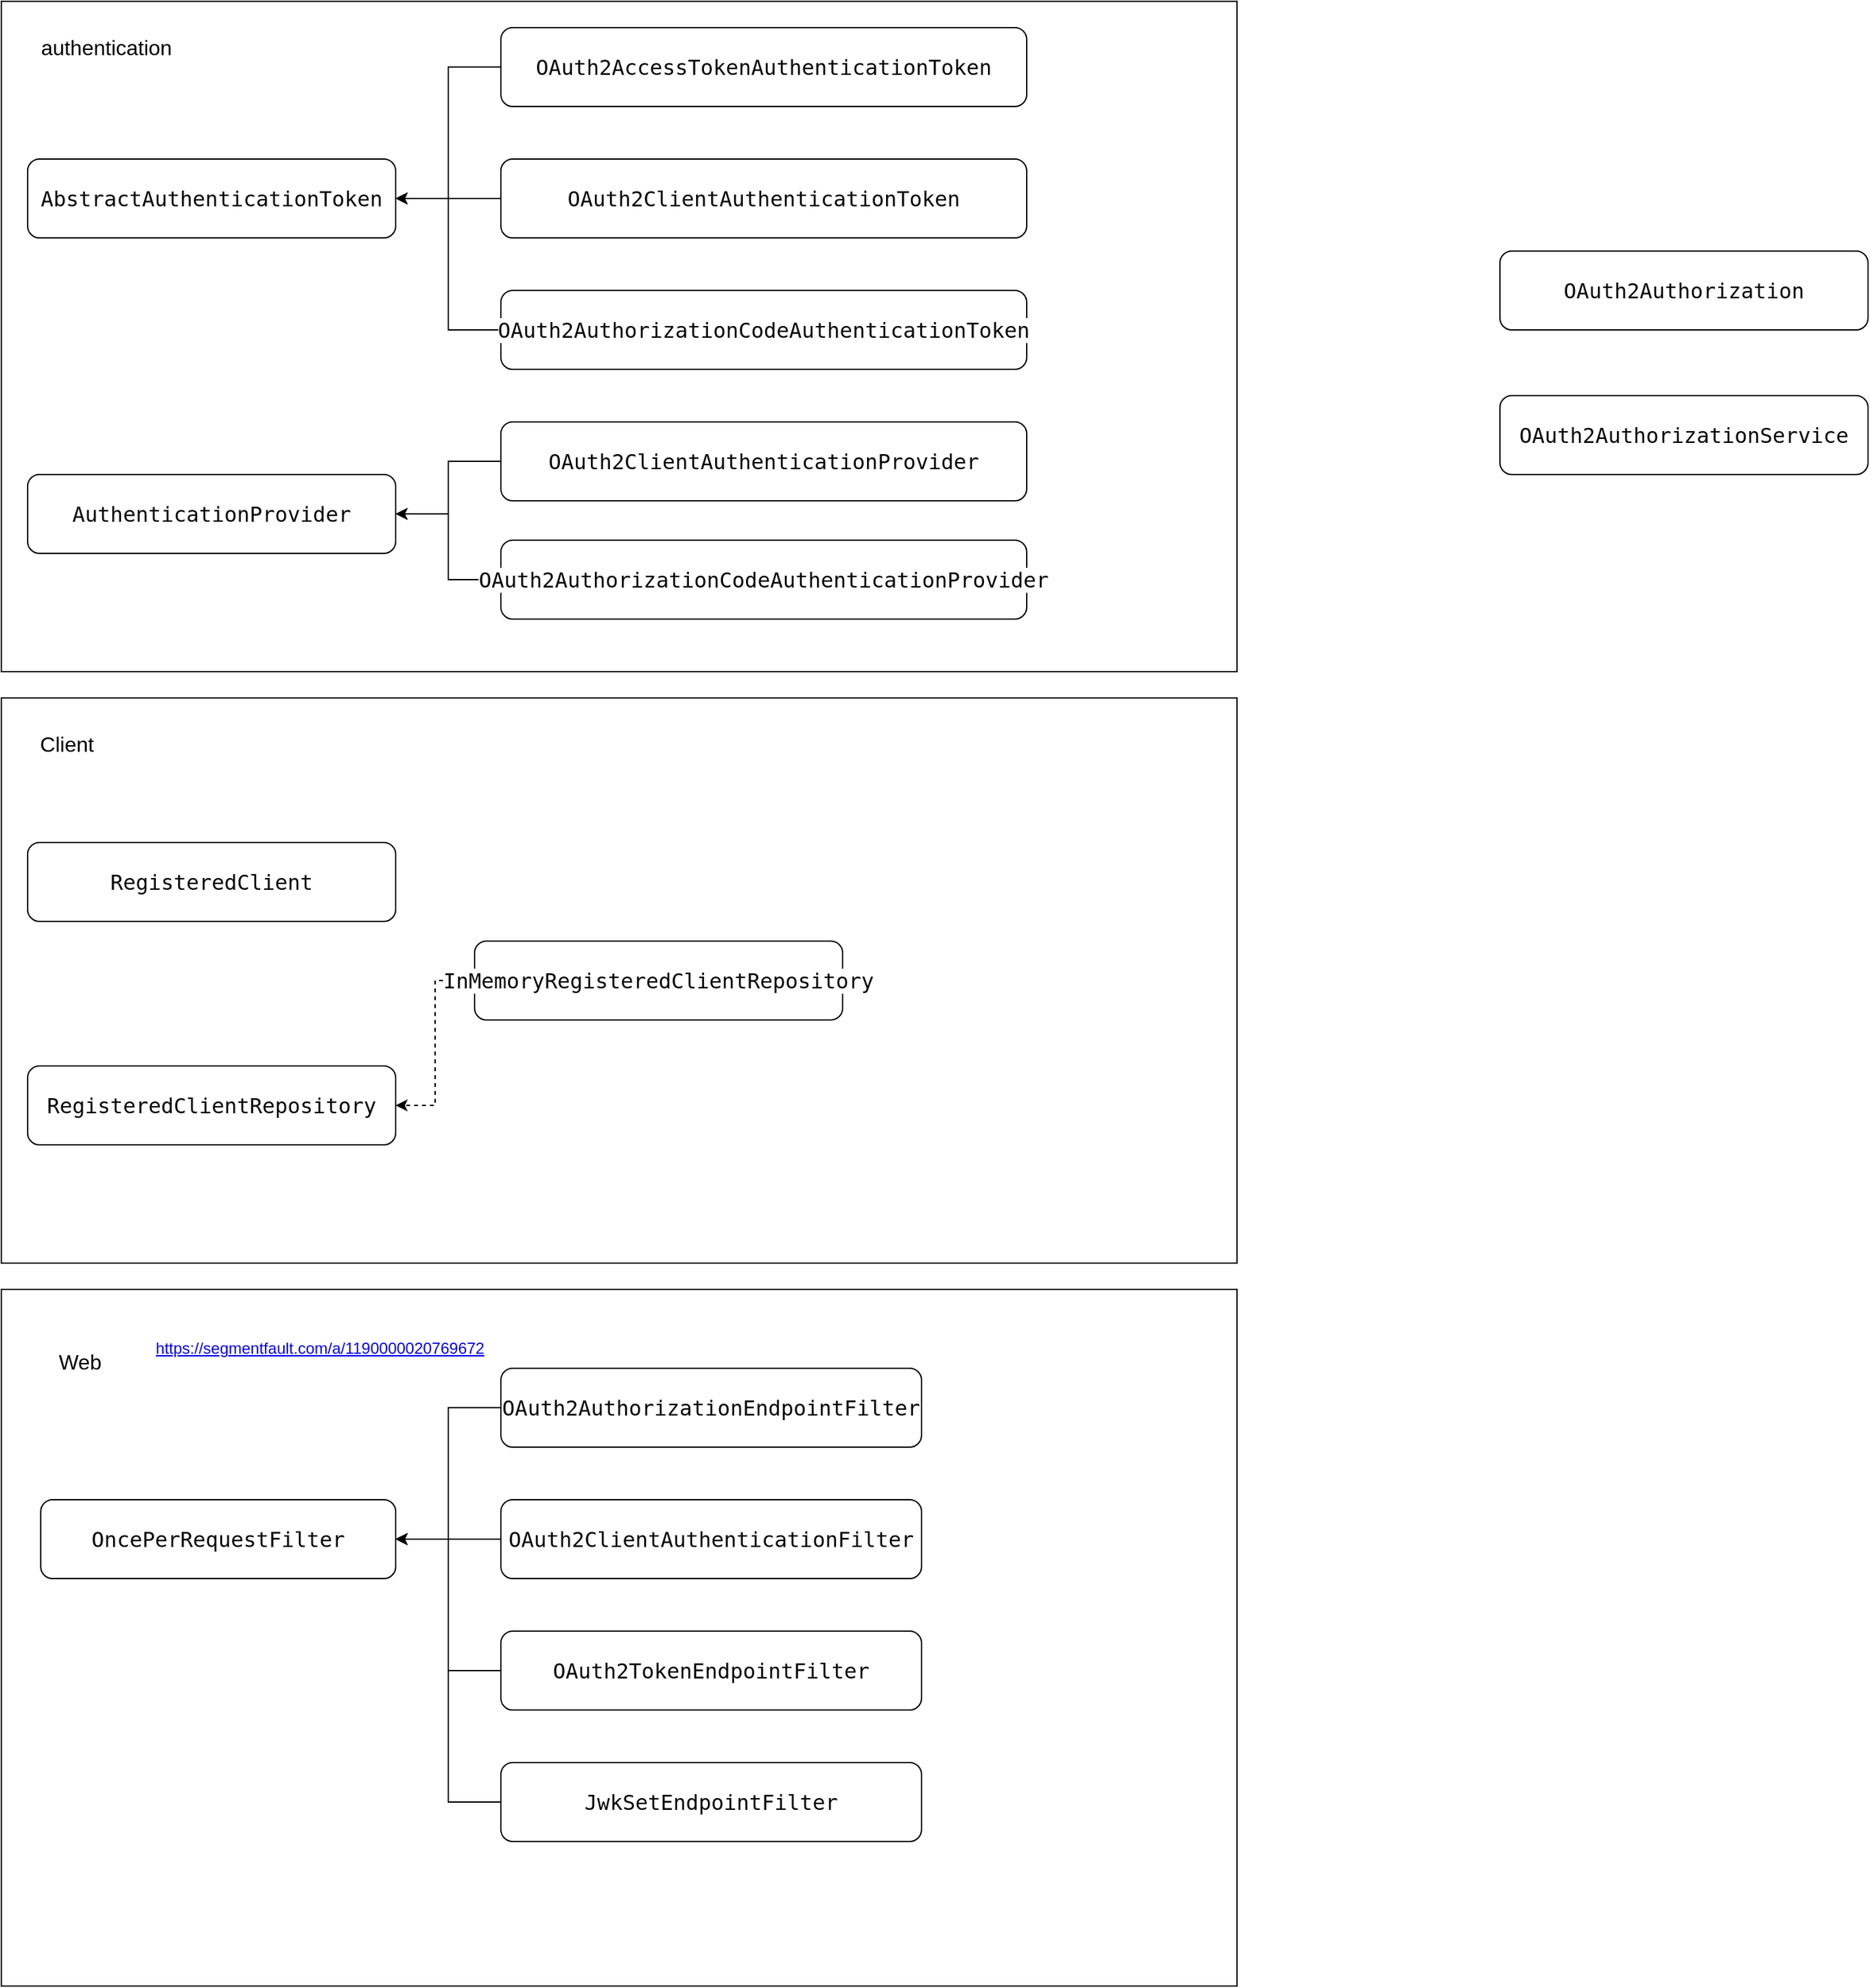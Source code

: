 <mxfile version="22.1.7" type="github">
  <diagram name="第 1 页" id="Q0_8PzL0tU8OcnQ2CRl1">
    <mxGraphModel dx="1386" dy="759" grid="1" gridSize="10" guides="1" tooltips="1" connect="1" arrows="1" fold="1" page="1" pageScale="1" pageWidth="827" pageHeight="1169" math="0" shadow="0">
      <root>
        <mxCell id="0" />
        <mxCell id="1" parent="0" />
        <mxCell id="Z4xzRQGYo6l14VFdFfW8-14" value="" style="rounded=0;whiteSpace=wrap;html=1;" vertex="1" parent="1">
          <mxGeometry x="20" y="100" width="940" height="510" as="geometry" />
        </mxCell>
        <mxCell id="Z4xzRQGYo6l14VFdFfW8-1" value="&lt;div style=&quot;background-color:#ffffff;color:#080808&quot;&gt;&lt;pre style=&quot;font-family:&#39;JetBrains Mono&#39;,monospace;font-size:12.0pt;&quot;&gt;AbstractAuthenticationToken&lt;/pre&gt;&lt;/div&gt;" style="rounded=1;whiteSpace=wrap;html=1;" vertex="1" parent="1">
          <mxGeometry x="40" y="220" width="280" height="60" as="geometry" />
        </mxCell>
        <mxCell id="Z4xzRQGYo6l14VFdFfW8-4" style="edgeStyle=orthogonalEdgeStyle;rounded=0;orthogonalLoop=1;jettySize=auto;html=1;exitX=0;exitY=0.5;exitDx=0;exitDy=0;entryX=1;entryY=0.5;entryDx=0;entryDy=0;" edge="1" parent="1" source="Z4xzRQGYo6l14VFdFfW8-3" target="Z4xzRQGYo6l14VFdFfW8-1">
          <mxGeometry relative="1" as="geometry" />
        </mxCell>
        <mxCell id="Z4xzRQGYo6l14VFdFfW8-3" value="&lt;div style=&quot;background-color:#ffffff;color:#080808&quot;&gt;&lt;pre style=&quot;font-family:&#39;JetBrains Mono&#39;,monospace;font-size:12.0pt;&quot;&gt;&lt;div&gt;&lt;pre style=&quot;font-family:&#39;JetBrains Mono&#39;,monospace;font-size:12.0pt;&quot;&gt;OAuth2AccessTokenAuthenticationToken&lt;/pre&gt;&lt;/div&gt;&lt;/pre&gt;&lt;/div&gt;" style="rounded=1;whiteSpace=wrap;html=1;" vertex="1" parent="1">
          <mxGeometry x="400" y="120" width="400" height="60" as="geometry" />
        </mxCell>
        <mxCell id="Z4xzRQGYo6l14VFdFfW8-11" style="edgeStyle=orthogonalEdgeStyle;rounded=0;orthogonalLoop=1;jettySize=auto;html=1;exitX=0;exitY=0.5;exitDx=0;exitDy=0;entryX=1;entryY=0.5;entryDx=0;entryDy=0;" edge="1" parent="1" source="Z4xzRQGYo6l14VFdFfW8-5" target="Z4xzRQGYo6l14VFdFfW8-1">
          <mxGeometry relative="1" as="geometry" />
        </mxCell>
        <mxCell id="Z4xzRQGYo6l14VFdFfW8-5" value="&lt;div style=&quot;background-color:#ffffff;color:#080808&quot;&gt;&lt;pre style=&quot;font-family:&#39;JetBrains Mono&#39;,monospace;font-size:12.0pt;&quot;&gt;&lt;div&gt;&lt;pre style=&quot;font-family:&#39;JetBrains Mono&#39;,monospace;font-size:12.0pt;&quot;&gt;OAuth2AuthorizationCodeAuthenticationToken&lt;/pre&gt;&lt;/div&gt;&lt;/pre&gt;&lt;/div&gt;" style="rounded=1;whiteSpace=wrap;html=1;" vertex="1" parent="1">
          <mxGeometry x="400" y="320" width="400" height="60" as="geometry" />
        </mxCell>
        <mxCell id="Z4xzRQGYo6l14VFdFfW8-6" value="&lt;div style=&quot;background-color:#ffffff;color:#080808&quot;&gt;&lt;pre style=&quot;font-family:&#39;JetBrains Mono&#39;,monospace;font-size:12.0pt;&quot;&gt;AuthenticationProvider&lt;/pre&gt;&lt;/div&gt;" style="rounded=1;whiteSpace=wrap;html=1;" vertex="1" parent="1">
          <mxGeometry x="40" y="460" width="280" height="60" as="geometry" />
        </mxCell>
        <mxCell id="Z4xzRQGYo6l14VFdFfW8-13" style="edgeStyle=orthogonalEdgeStyle;rounded=0;orthogonalLoop=1;jettySize=auto;html=1;exitX=0;exitY=0.5;exitDx=0;exitDy=0;entryX=1;entryY=0.5;entryDx=0;entryDy=0;" edge="1" parent="1" source="Z4xzRQGYo6l14VFdFfW8-7" target="Z4xzRQGYo6l14VFdFfW8-1">
          <mxGeometry relative="1" as="geometry" />
        </mxCell>
        <mxCell id="Z4xzRQGYo6l14VFdFfW8-7" value="&lt;div style=&quot;background-color:#ffffff;color:#080808&quot;&gt;&lt;pre style=&quot;font-family:&#39;JetBrains Mono&#39;,monospace;font-size:12.0pt;&quot;&gt;&lt;div&gt;&lt;pre style=&quot;font-family:&#39;JetBrains Mono&#39;,monospace;font-size:12.0pt;&quot;&gt;OAuth2ClientAuthenticationToken&lt;/pre&gt;&lt;/div&gt;&lt;/pre&gt;&lt;/div&gt;" style="rounded=1;whiteSpace=wrap;html=1;" vertex="1" parent="1">
          <mxGeometry x="400" y="220" width="400" height="60" as="geometry" />
        </mxCell>
        <mxCell id="Z4xzRQGYo6l14VFdFfW8-10" style="edgeStyle=orthogonalEdgeStyle;rounded=0;orthogonalLoop=1;jettySize=auto;html=1;exitX=0;exitY=0.5;exitDx=0;exitDy=0;entryX=1;entryY=0.5;entryDx=0;entryDy=0;" edge="1" parent="1" source="Z4xzRQGYo6l14VFdFfW8-8" target="Z4xzRQGYo6l14VFdFfW8-6">
          <mxGeometry relative="1" as="geometry" />
        </mxCell>
        <mxCell id="Z4xzRQGYo6l14VFdFfW8-8" value="&lt;div style=&quot;background-color:#ffffff;color:#080808&quot;&gt;&lt;pre style=&quot;font-family:&#39;JetBrains Mono&#39;,monospace;font-size:12.0pt;&quot;&gt;&lt;pre style=&quot;font-family:&#39;JetBrains Mono&#39;,monospace;font-size:12.0pt;&quot;&gt;&lt;div&gt;&lt;pre style=&quot;font-family:&#39;JetBrains Mono&#39;,monospace;font-size:12.0pt;&quot;&gt;OAuth2AuthorizationCodeAuthenticationProvider&lt;/pre&gt;&lt;/div&gt;&lt;/pre&gt;&lt;/pre&gt;&lt;/div&gt;" style="rounded=1;whiteSpace=wrap;html=1;" vertex="1" parent="1">
          <mxGeometry x="400" y="510" width="400" height="60" as="geometry" />
        </mxCell>
        <mxCell id="Z4xzRQGYo6l14VFdFfW8-12" style="edgeStyle=orthogonalEdgeStyle;rounded=0;orthogonalLoop=1;jettySize=auto;html=1;exitX=0;exitY=0.5;exitDx=0;exitDy=0;entryX=1;entryY=0.5;entryDx=0;entryDy=0;" edge="1" parent="1" source="Z4xzRQGYo6l14VFdFfW8-9" target="Z4xzRQGYo6l14VFdFfW8-6">
          <mxGeometry relative="1" as="geometry" />
        </mxCell>
        <mxCell id="Z4xzRQGYo6l14VFdFfW8-9" value="&lt;div style=&quot;background-color:#ffffff;color:#080808&quot;&gt;&lt;pre style=&quot;font-family:&#39;JetBrains Mono&#39;,monospace;font-size:12.0pt;&quot;&gt;&lt;pre style=&quot;font-family:&#39;JetBrains Mono&#39;,monospace;font-size:12.0pt;&quot;&gt;&lt;div&gt;&lt;pre style=&quot;font-family:&#39;JetBrains Mono&#39;,monospace;font-size:12.0pt;&quot;&gt;OAuth2ClientAuthenticationProvider&lt;/pre&gt;&lt;/div&gt;&lt;/pre&gt;&lt;/pre&gt;&lt;/div&gt;" style="rounded=1;whiteSpace=wrap;html=1;" vertex="1" parent="1">
          <mxGeometry x="400" y="420" width="400" height="60" as="geometry" />
        </mxCell>
        <mxCell id="Z4xzRQGYo6l14VFdFfW8-15" value="authentication" style="text;html=1;strokeColor=none;fillColor=none;align=center;verticalAlign=middle;whiteSpace=wrap;rounded=0;fontSize=16;" vertex="1" parent="1">
          <mxGeometry x="50" y="120" width="100" height="30" as="geometry" />
        </mxCell>
        <mxCell id="Z4xzRQGYo6l14VFdFfW8-17" value="" style="rounded=0;whiteSpace=wrap;html=1;" vertex="1" parent="1">
          <mxGeometry x="20" y="630" width="940" height="430" as="geometry" />
        </mxCell>
        <mxCell id="Z4xzRQGYo6l14VFdFfW8-18" value="Client" style="text;html=1;strokeColor=none;fillColor=none;align=center;verticalAlign=middle;whiteSpace=wrap;rounded=0;fontSize=16;" vertex="1" parent="1">
          <mxGeometry x="40" y="650" width="60" height="30" as="geometry" />
        </mxCell>
        <mxCell id="Z4xzRQGYo6l14VFdFfW8-19" value="&lt;div style=&quot;background-color:#ffffff;color:#080808&quot;&gt;&lt;pre style=&quot;font-family:&#39;JetBrains Mono&#39;,monospace;font-size:12.0pt;&quot;&gt;RegisteredClient&lt;/pre&gt;&lt;/div&gt;" style="rounded=1;whiteSpace=wrap;html=1;" vertex="1" parent="1">
          <mxGeometry x="40" y="740" width="280" height="60" as="geometry" />
        </mxCell>
        <mxCell id="Z4xzRQGYo6l14VFdFfW8-20" value="&lt;div style=&quot;background-color:#ffffff;color:#080808&quot;&gt;&lt;pre style=&quot;font-family:&#39;JetBrains Mono&#39;,monospace;font-size:12.0pt;&quot;&gt;&lt;div&gt;&lt;pre style=&quot;font-family:&#39;JetBrains Mono&#39;,monospace;font-size:12.0pt;&quot;&gt;RegisteredClientRepository&lt;/pre&gt;&lt;/div&gt;&lt;/pre&gt;&lt;/div&gt;" style="rounded=1;whiteSpace=wrap;html=1;" vertex="1" parent="1">
          <mxGeometry x="40" y="910" width="280" height="60" as="geometry" />
        </mxCell>
        <mxCell id="Z4xzRQGYo6l14VFdFfW8-21" value="" style="rounded=0;whiteSpace=wrap;html=1;" vertex="1" parent="1">
          <mxGeometry x="20" y="1080" width="940" height="530" as="geometry" />
        </mxCell>
        <mxCell id="Z4xzRQGYo6l14VFdFfW8-22" value="Web" style="text;html=1;strokeColor=none;fillColor=none;align=center;verticalAlign=middle;whiteSpace=wrap;rounded=0;fontSize=16;" vertex="1" parent="1">
          <mxGeometry x="50" y="1120" width="60" height="30" as="geometry" />
        </mxCell>
        <mxCell id="Z4xzRQGYo6l14VFdFfW8-23" value="&lt;div style=&quot;background-color:#ffffff;color:#080808&quot;&gt;&lt;pre style=&quot;font-family:&#39;JetBrains Mono&#39;,monospace;font-size:12.0pt;&quot;&gt;&lt;div&gt;&lt;pre style=&quot;font-family:&#39;JetBrains Mono&#39;,monospace;font-size:12.0pt;&quot;&gt;OncePerRequestFilter&lt;/pre&gt;&lt;/div&gt;&lt;/pre&gt;&lt;/div&gt;" style="rounded=1;whiteSpace=wrap;html=1;" vertex="1" parent="1">
          <mxGeometry x="50" y="1240" width="270" height="60" as="geometry" />
        </mxCell>
        <mxCell id="Z4xzRQGYo6l14VFdFfW8-27" style="edgeStyle=orthogonalEdgeStyle;rounded=0;orthogonalLoop=1;jettySize=auto;html=1;exitX=0;exitY=0.5;exitDx=0;exitDy=0;entryX=1;entryY=0.5;entryDx=0;entryDy=0;" edge="1" parent="1" source="Z4xzRQGYo6l14VFdFfW8-24" target="Z4xzRQGYo6l14VFdFfW8-23">
          <mxGeometry relative="1" as="geometry" />
        </mxCell>
        <mxCell id="Z4xzRQGYo6l14VFdFfW8-24" value="&lt;div style=&quot;background-color:#ffffff;color:#080808&quot;&gt;&lt;pre style=&quot;font-family:&#39;JetBrains Mono&#39;,monospace;font-size:12.0pt;&quot;&gt;&lt;pre style=&quot;font-family:&#39;JetBrains Mono&#39;,monospace;font-size:12.0pt;&quot;&gt;&lt;pre style=&quot;font-family:&#39;JetBrains Mono&#39;,monospace;font-size:12.0pt;&quot;&gt;&lt;div&gt;&lt;pre style=&quot;font-family:&#39;JetBrains Mono&#39;,monospace;font-size:12.0pt;&quot;&gt;OAuth2AuthorizationEndpointFilter&lt;/pre&gt;&lt;/div&gt;&lt;/pre&gt;&lt;/pre&gt;&lt;/pre&gt;&lt;/div&gt;" style="rounded=1;whiteSpace=wrap;html=1;" vertex="1" parent="1">
          <mxGeometry x="400" y="1140" width="320" height="60" as="geometry" />
        </mxCell>
        <mxCell id="Z4xzRQGYo6l14VFdFfW8-28" style="edgeStyle=orthogonalEdgeStyle;rounded=0;orthogonalLoop=1;jettySize=auto;html=1;exitX=0;exitY=0.5;exitDx=0;exitDy=0;entryX=1;entryY=0.5;entryDx=0;entryDy=0;" edge="1" parent="1" source="Z4xzRQGYo6l14VFdFfW8-25" target="Z4xzRQGYo6l14VFdFfW8-23">
          <mxGeometry relative="1" as="geometry" />
        </mxCell>
        <mxCell id="Z4xzRQGYo6l14VFdFfW8-25" value="&lt;div style=&quot;background-color:#ffffff;color:#080808&quot;&gt;&lt;pre style=&quot;font-family:&#39;JetBrains Mono&#39;,monospace;font-size:12.0pt;&quot;&gt;&lt;pre style=&quot;font-family:&#39;JetBrains Mono&#39;,monospace;font-size:12.0pt;&quot;&gt;&lt;pre style=&quot;font-family:&#39;JetBrains Mono&#39;,monospace;font-size:12.0pt;&quot;&gt;&lt;div&gt;&lt;pre style=&quot;font-family:&#39;JetBrains Mono&#39;,monospace;font-size:12.0pt;&quot;&gt;OAuth2ClientAuthenticationFilter&lt;/pre&gt;&lt;/div&gt;&lt;/pre&gt;&lt;/pre&gt;&lt;/pre&gt;&lt;/div&gt;" style="rounded=1;whiteSpace=wrap;html=1;" vertex="1" parent="1">
          <mxGeometry x="400" y="1240" width="320" height="60" as="geometry" />
        </mxCell>
        <mxCell id="Z4xzRQGYo6l14VFdFfW8-30" style="edgeStyle=orthogonalEdgeStyle;rounded=0;orthogonalLoop=1;jettySize=auto;html=1;exitX=0;exitY=0.5;exitDx=0;exitDy=0;entryX=1;entryY=0.5;entryDx=0;entryDy=0;" edge="1" parent="1" source="Z4xzRQGYo6l14VFdFfW8-26" target="Z4xzRQGYo6l14VFdFfW8-23">
          <mxGeometry relative="1" as="geometry" />
        </mxCell>
        <mxCell id="Z4xzRQGYo6l14VFdFfW8-26" value="&lt;div style=&quot;background-color:#ffffff;color:#080808&quot;&gt;&lt;pre style=&quot;font-family:&#39;JetBrains Mono&#39;,monospace;font-size:12.0pt;&quot;&gt;&lt;pre style=&quot;font-family:&#39;JetBrains Mono&#39;,monospace;font-size:12.0pt;&quot;&gt;&lt;pre style=&quot;font-family:&#39;JetBrains Mono&#39;,monospace;font-size:12.0pt;&quot;&gt;&lt;div&gt;&lt;pre style=&quot;font-family:&#39;JetBrains Mono&#39;,monospace;font-size:12.0pt;&quot;&gt;OAuth2TokenEndpointFilter&lt;/pre&gt;&lt;/div&gt;&lt;/pre&gt;&lt;/pre&gt;&lt;/pre&gt;&lt;/div&gt;" style="rounded=1;whiteSpace=wrap;html=1;" vertex="1" parent="1">
          <mxGeometry x="400" y="1340" width="320" height="60" as="geometry" />
        </mxCell>
        <mxCell id="Z4xzRQGYo6l14VFdFfW8-31" value="&lt;div style=&quot;background-color:#ffffff;color:#080808&quot;&gt;&lt;pre style=&quot;font-family:&#39;JetBrains Mono&#39;,monospace;font-size:12.0pt;&quot;&gt;OAuth2Authorization&lt;/pre&gt;&lt;/div&gt;" style="rounded=1;whiteSpace=wrap;html=1;" vertex="1" parent="1">
          <mxGeometry x="1160" y="290" width="280" height="60" as="geometry" />
        </mxCell>
        <mxCell id="Z4xzRQGYo6l14VFdFfW8-32" value="&lt;div style=&quot;background-color:#ffffff;color:#080808&quot;&gt;&lt;pre style=&quot;font-family:&#39;JetBrains Mono&#39;,monospace;font-size:12.0pt;&quot;&gt;&lt;div&gt;&lt;pre style=&quot;font-family:&#39;JetBrains Mono&#39;,monospace;font-size:12.0pt;&quot;&gt;OAuth2AuthorizationService&lt;/pre&gt;&lt;/div&gt;&lt;/pre&gt;&lt;/div&gt;" style="rounded=1;whiteSpace=wrap;html=1;" vertex="1" parent="1">
          <mxGeometry x="1160" y="400" width="280" height="60" as="geometry" />
        </mxCell>
        <mxCell id="Z4xzRQGYo6l14VFdFfW8-34" style="edgeStyle=orthogonalEdgeStyle;rounded=0;orthogonalLoop=1;jettySize=auto;html=1;exitX=0;exitY=0.5;exitDx=0;exitDy=0;entryX=1;entryY=0.5;entryDx=0;entryDy=0;dashed=1;" edge="1" parent="1" source="Z4xzRQGYo6l14VFdFfW8-33" target="Z4xzRQGYo6l14VFdFfW8-20">
          <mxGeometry relative="1" as="geometry" />
        </mxCell>
        <mxCell id="Z4xzRQGYo6l14VFdFfW8-33" value="&lt;div style=&quot;background-color:#ffffff;color:#080808&quot;&gt;&lt;pre style=&quot;font-family:&#39;JetBrains Mono&#39;,monospace;font-size:12.0pt;&quot;&gt;&lt;pre style=&quot;font-family:&#39;JetBrains Mono&#39;,monospace;font-size:12.0pt;&quot;&gt;&lt;div&gt;&lt;pre style=&quot;font-family:&#39;JetBrains Mono&#39;,monospace;font-size:12.0pt;&quot;&gt;InMemoryRegisteredClientRepository&lt;/pre&gt;&lt;/div&gt;&lt;/pre&gt;&lt;/pre&gt;&lt;/div&gt;" style="rounded=1;whiteSpace=wrap;html=1;" vertex="1" parent="1">
          <mxGeometry x="380" y="815" width="280" height="60" as="geometry" />
        </mxCell>
        <mxCell id="Z4xzRQGYo6l14VFdFfW8-36" style="edgeStyle=orthogonalEdgeStyle;rounded=0;orthogonalLoop=1;jettySize=auto;html=1;exitX=0;exitY=0.5;exitDx=0;exitDy=0;entryX=1;entryY=0.5;entryDx=0;entryDy=0;" edge="1" parent="1" source="Z4xzRQGYo6l14VFdFfW8-35" target="Z4xzRQGYo6l14VFdFfW8-23">
          <mxGeometry relative="1" as="geometry" />
        </mxCell>
        <mxCell id="Z4xzRQGYo6l14VFdFfW8-35" value="&lt;div style=&quot;background-color:#ffffff;color:#080808&quot;&gt;&lt;pre style=&quot;font-family:&#39;JetBrains Mono&#39;,monospace;font-size:12.0pt;&quot;&gt;&lt;pre style=&quot;font-family:&#39;JetBrains Mono&#39;,monospace;font-size:12.0pt;&quot;&gt;&lt;pre style=&quot;font-family:&#39;JetBrains Mono&#39;,monospace;font-size:12.0pt;&quot;&gt;&lt;pre style=&quot;font-family:&#39;JetBrains Mono&#39;,monospace;font-size:12.0pt;&quot;&gt;&lt;div&gt;&lt;pre style=&quot;font-family:&#39;JetBrains Mono&#39;,monospace;font-size:12.0pt;&quot;&gt;JwkSetEndpointFilter&lt;/pre&gt;&lt;/div&gt;&lt;/pre&gt;&lt;/pre&gt;&lt;/pre&gt;&lt;/pre&gt;&lt;/div&gt;" style="rounded=1;whiteSpace=wrap;html=1;" vertex="1" parent="1">
          <mxGeometry x="400" y="1440" width="320" height="60" as="geometry" />
        </mxCell>
        <mxCell id="Z4xzRQGYo6l14VFdFfW8-37" value="&lt;a href=&quot;https://segmentfault.com/a/1190000020769672&quot;&gt;https://segmentfault.com/a/1190000020769672&lt;/a&gt;" style="text;html=1;strokeColor=none;fillColor=none;align=center;verticalAlign=middle;whiteSpace=wrap;rounded=0;" vertex="1" parent="1">
          <mxGeometry x="30" y="1110" width="465" height="30" as="geometry" />
        </mxCell>
      </root>
    </mxGraphModel>
  </diagram>
</mxfile>
